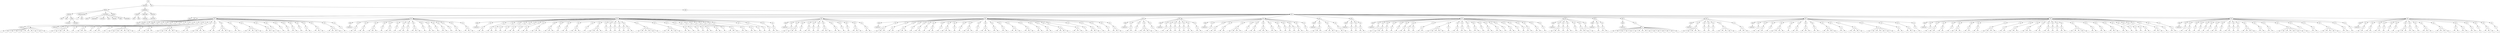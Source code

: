 digraph Tree {
	"t0" [label = "TEI"];
	"t1" [label = "teiHeader"];
	"t2" [label = "fileDesc"];
	"t3" [label = "titleStmt"];
	"t4" [label = "title"];
	"t5" [label = "title"];
	"t6" [label = "author"];
	"t7" [label = "surname"];
	"t8" [label = "forename"];
	"t9" [label = "publicationStmt"];
	"t10" [label = "p"];
	"t11" [label = "idno"];
	"t12" [label = "sourceDesc"];
	"t13" [label = "genre"];
	"t14" [label = "inspiration"];
	"t15" [label = "structure"];
	"t16" [label = "type"];
	"t17" [label = "periode"];
	"t18" [label = "taille"];
	"t19" [label = "permalien"];
	"t20" [label = "edStmt"];
	"t21" [label = "profileDesc"];
	"t22" [label = "creation"];
	"t23" [label = "date"];
	"t24" [label = "date"];
	"t25" [label = "langUsage"];
	"t26" [label = "language"];
	"t27" [label = "textClass"];
	"t28" [label = "keywords"];
	"t29" [label = "term"];
	"t30" [label = "text"];
	"t31" [label = "body"];
	"t32" [label = "div1"];
	"t33" [label = "head"];
	"t34" [label = "div2"];
	"t35" [label = "head"];
	"t36" [label = "listPerson"];
	"t37" [label = "sp"];
	"t38" [label = "p"];
	"t39" [label = "s"];
	"t40" [label = "s"];
	"t41" [label = "s"];
	"t42" [label = "s"];
	"t43" [label = "s"];
	"t44" [label = "s"];
	"t45" [label = "s"];
	"t46" [label = "s"];
	"t47" [label = "s"];
	"t48" [label = "s"];
	"t49" [label = "s"];
	"t50" [label = "div2"];
	"t51" [label = "head"];
	"t52" [label = "listPerson"];
	"t53" [label = "sp"];
	"t54" [label = "p"];
	"t55" [label = "s"];
	"t56" [label = "sp"];
	"t57" [label = "p"];
	"t58" [label = "s"];
	"t59" [label = "s"];
	"t60" [label = "s"];
	"t61" [label = "s"];
	"t62" [label = "sp"];
	"t63" [label = "p"];
	"t64" [label = "s"];
	"t65" [label = "sp"];
	"t66" [label = "p"];
	"t67" [label = "s"];
	"t68" [label = "s"];
	"t69" [label = "s"];
	"t70" [label = "sp"];
	"t71" [label = "p"];
	"t72" [label = "s"];
	"t73" [label = "sp"];
	"t74" [label = "p"];
	"t75" [label = "s"];
	"t76" [label = "s"];
	"t77" [label = "sp"];
	"t78" [label = "p"];
	"t79" [label = "s"];
	"t80" [label = "sp"];
	"t81" [label = "p"];
	"t82" [label = "s"];
	"t83" [label = "s"];
	"t84" [label = "s"];
	"t85" [label = "s"];
	"t86" [label = "s"];
	"t87" [label = "s"];
	"t88" [label = "s"];
	"t89" [label = "sp"];
	"t90" [label = "p"];
	"t91" [label = "s"];
	"t92" [label = "sp"];
	"t93" [label = "p"];
	"t94" [label = "s"];
	"t95" [label = "s"];
	"t96" [label = "s"];
	"t97" [label = "sp"];
	"t98" [label = "p"];
	"t99" [label = "s"];
	"t100" [label = "s"];
	"t101" [label = "s"];
	"t102" [label = "s"];
	"t103" [label = "s"];
	"t104" [label = "s"];
	"t105" [label = "sp"];
	"t106" [label = "p"];
	"t107" [label = "s"];
	"t108" [label = "s"];
	"t109" [label = "sp"];
	"t110" [label = "p"];
	"t111" [label = "s"];
	"t112" [label = "s"];
	"t113" [label = "s"];
	"t114" [label = "s"];
	"t115" [label = "sp"];
	"t116" [label = "p"];
	"t117" [label = "s"];
	"t118" [label = "s"];
	"t119" [label = "sp"];
	"t120" [label = "p"];
	"t121" [label = "s"];
	"t122" [label = "s"];
	"t123" [label = "s"];
	"t124" [label = "s"];
	"t125" [label = "sp"];
	"t126" [label = "p"];
	"t127" [label = "s"];
	"t128" [label = "s"];
	"t129" [label = "sp"];
	"t130" [label = "p"];
	"t131" [label = "s"];
	"t132" [label = "s"];
	"t133" [label = "s"];
	"t134" [label = "s"];
	"t135" [label = "s"];
	"t136" [label = "sp"];
	"t137" [label = "p"];
	"t138" [label = "s"];
	"t139" [label = "s"];
	"t140" [label = "s"];
	"t141" [label = "sp"];
	"t142" [label = "p"];
	"t143" [label = "s"];
	"t144" [label = "sp"];
	"t145" [label = "p"];
	"t146" [label = "s"];
	"t147" [label = "sp"];
	"t148" [label = "p"];
	"t149" [label = "s"];
	"t150" [label = "sp"];
	"t151" [label = "p"];
	"t152" [label = "s"];
	"t153" [label = "s"];
	"t154" [label = "sp"];
	"t155" [label = "p"];
	"t156" [label = "s"];
	"t157" [label = "sp"];
	"t158" [label = "p"];
	"t159" [label = "s"];
	"t160" [label = "s"];
	"t161" [label = "sp"];
	"t162" [label = "p"];
	"t163" [label = "s"];
	"t164" [label = "s"];
	"t165" [label = "s"];
	"t166" [label = "sp"];
	"t167" [label = "p"];
	"t168" [label = "s"];
	"t169" [label = "s"];
	"t170" [label = "s"];
	"t171" [label = "s"];
	"t172" [label = "sp"];
	"t173" [label = "p"];
	"t174" [label = "s"];
	"t175" [label = "div2"];
	"t176" [label = "head"];
	"t177" [label = "listPerson"];
	"t178" [label = "sp"];
	"t179" [label = "p"];
	"t180" [label = "s"];
	"t181" [label = "s"];
	"t182" [label = "sp"];
	"t183" [label = "p"];
	"t184" [label = "s"];
	"t185" [label = "s"];
	"t186" [label = "sp"];
	"t187" [label = "p"];
	"t188" [label = "s"];
	"t189" [label = "s"];
	"t190" [label = "s"];
	"t191" [label = "sp"];
	"t192" [label = "p"];
	"t193" [label = "s"];
	"t194" [label = "sp"];
	"t195" [label = "p"];
	"t196" [label = "s"];
	"t197" [label = "s"];
	"t198" [label = "sp"];
	"t199" [label = "p"];
	"t200" [label = "s"];
	"t201" [label = "sp"];
	"t202" [label = "p"];
	"t203" [label = "s"];
	"t204" [label = "s"];
	"t205" [label = "sp"];
	"t206" [label = "p"];
	"t207" [label = "s"];
	"t208" [label = "sp"];
	"t209" [label = "p"];
	"t210" [label = "s"];
	"t211" [label = "s"];
	"t212" [label = "s"];
	"t213" [label = "sp"];
	"t214" [label = "p"];
	"t215" [label = "s"];
	"t216" [label = "sp"];
	"t217" [label = "p"];
	"t218" [label = "s"];
	"t219" [label = "s"];
	"t220" [label = "sp"];
	"t221" [label = "p"];
	"t222" [label = "s"];
	"t223" [label = "sp"];
	"t224" [label = "p"];
	"t225" [label = "s"];
	"t226" [label = "s"];
	"t227" [label = "sp"];
	"t228" [label = "p"];
	"t229" [label = "s"];
	"t230" [label = "sp"];
	"t231" [label = "p"];
	"t232" [label = "s"];
	"t233" [label = "s"];
	"t234" [label = "sp"];
	"t235" [label = "p"];
	"t236" [label = "s"];
	"t237" [label = "s"];
	"t238" [label = "s"];
	"t239" [label = "div2"];
	"t240" [label = "head"];
	"t241" [label = "listPerson"];
	"t242" [label = "sp"];
	"t243" [label = "p"];
	"t244" [label = "s"];
	"t245" [label = "s"];
	"t246" [label = "sp"];
	"t247" [label = "p"];
	"t248" [label = "s"];
	"t249" [label = "s"];
	"t250" [label = "sp"];
	"t251" [label = "p"];
	"t252" [label = "s"];
	"t253" [label = "sp"];
	"t254" [label = "p"];
	"t255" [label = "s"];
	"t256" [label = "sp"];
	"t257" [label = "p"];
	"t258" [label = "s"];
	"t259" [label = "sp"];
	"t260" [label = "p"];
	"t261" [label = "s"];
	"t262" [label = "s"];
	"t263" [label = "sp"];
	"t264" [label = "p"];
	"t265" [label = "s"];
	"t266" [label = "sp"];
	"t267" [label = "p"];
	"t268" [label = "s"];
	"t269" [label = "s"];
	"t270" [label = "sp"];
	"t271" [label = "p"];
	"t272" [label = "s"];
	"t273" [label = "s"];
	"t274" [label = "s"];
	"t275" [label = "sp"];
	"t276" [label = "p"];
	"t277" [label = "s"];
	"t278" [label = "s"];
	"t279" [label = "s"];
	"t280" [label = "sp"];
	"t281" [label = "p"];
	"t282" [label = "s"];
	"t283" [label = "sp"];
	"t284" [label = "p"];
	"t285" [label = "s"];
	"t286" [label = "s"];
	"t287" [label = "sp"];
	"t288" [label = "p"];
	"t289" [label = "s"];
	"t290" [label = "s"];
	"t291" [label = "s"];
	"t292" [label = "sp"];
	"t293" [label = "p"];
	"t294" [label = "s"];
	"t295" [label = "sp"];
	"t296" [label = "p"];
	"t297" [label = "s"];
	"t298" [label = "s"];
	"t299" [label = "s"];
	"t300" [label = "s"];
	"t301" [label = "sp"];
	"t302" [label = "p"];
	"t303" [label = "s"];
	"t304" [label = "sp"];
	"t305" [label = "p"];
	"t306" [label = "s"];
	"t307" [label = "sp"];
	"t308" [label = "p"];
	"t309" [label = "s"];
	"t310" [label = "sp"];
	"t311" [label = "p"];
	"t312" [label = "s"];
	"t313" [label = "sp"];
	"t314" [label = "p"];
	"t315" [label = "s"];
	"t316" [label = "p"];
	"t317" [label = "s"];
	"t318" [label = "s"];
	"t319" [label = "sp"];
	"t320" [label = "p"];
	"t321" [label = "s"];
	"t322" [label = "s"];
	"t323" [label = "s"];
	"t324" [label = "s"];
	"t325" [label = "s"];
	"t326" [label = "s"];
	"t327" [label = "sp"];
	"t328" [label = "p"];
	"t329" [label = "s"];
	"t330" [label = "s"];
	"t331" [label = "s"];
	"t332" [label = "s"];
	"t333" [label = "s"];
	"t334" [label = "sp"];
	"t335" [label = "p"];
	"t336" [label = "s"];
	"t337" [label = "s"];
	"t338" [label = "sp"];
	"t339" [label = "p"];
	"t340" [label = "s"];
	"t341" [label = "sp"];
	"t342" [label = "p"];
	"t343" [label = "s"];
	"t344" [label = "sp"];
	"t345" [label = "p"];
	"t346" [label = "s"];
	"t347" [label = "sp"];
	"t348" [label = "p"];
	"t349" [label = "s"];
	"t350" [label = "s"];
	"t351" [label = "sp"];
	"t352" [label = "p"];
	"t353" [label = "s"];
	"t354" [label = "s"];
	"t355" [label = "sp"];
	"t356" [label = "p"];
	"t357" [label = "s"];
	"t358" [label = "sp"];
	"t359" [label = "p"];
	"t360" [label = "s"];
	"t361" [label = "s"];
	"t362" [label = "s"];
	"t363" [label = "sp"];
	"t364" [label = "p"];
	"t365" [label = "s"];
	"t366" [label = "s"];
	"t367" [label = "sp"];
	"t368" [label = "p"];
	"t369" [label = "s"];
	"t370" [label = "s"];
	"t371" [label = "sp"];
	"t372" [label = "p"];
	"t373" [label = "s"];
	"t374" [label = "sp"];
	"t375" [label = "p"];
	"t376" [label = "s"];
	"t377" [label = "sp"];
	"t378" [label = "p"];
	"t379" [label = "s"];
	"t380" [label = "sp"];
	"t381" [label = "p"];
	"t382" [label = "s"];
	"t383" [label = "s"];
	"t384" [label = "div2"];
	"t385" [label = "head"];
	"t386" [label = "listPerson"];
	"t387" [label = "sp"];
	"t388" [label = "p"];
	"t389" [label = "s"];
	"t390" [label = "sp"];
	"t391" [label = "p"];
	"t392" [label = "s"];
	"t393" [label = "s"];
	"t394" [label = "s"];
	"t395" [label = "sp"];
	"t396" [label = "p"];
	"t397" [label = "s"];
	"t398" [label = "sp"];
	"t399" [label = "p"];
	"t400" [label = "s"];
	"t401" [label = "s"];
	"t402" [label = "sp"];
	"t403" [label = "p"];
	"t404" [label = "s"];
	"t405" [label = "sp"];
	"t406" [label = "p"];
	"t407" [label = "s"];
	"t408" [label = "sp"];
	"t409" [label = "p"];
	"t410" [label = "s"];
	"t411" [label = "s"];
	"t412" [label = "s"];
	"t413" [label = "sp"];
	"t414" [label = "p"];
	"t415" [label = "s"];
	"t416" [label = "s"];
	"t417" [label = "sp"];
	"t418" [label = "p"];
	"t419" [label = "s"];
	"t420" [label = "sp"];
	"t421" [label = "p"];
	"t422" [label = "s"];
	"t423" [label = "sp"];
	"t424" [label = "p"];
	"t425" [label = "s"];
	"t426" [label = "s"];
	"t427" [label = "s"];
	"t428" [label = "sp"];
	"t429" [label = "p"];
	"t430" [label = "s"];
	"t431" [label = "s"];
	"t432" [label = "div2"];
	"t433" [label = "head"];
	"t434" [label = "listPerson"];
	"t435" [label = "sp"];
	"t436" [label = "p"];
	"t437" [label = "s"];
	"t438" [label = "s"];
	"t439" [label = "s"];
	"t440" [label = "sp"];
	"t441" [label = "p"];
	"t442" [label = "s"];
	"t443" [label = "s"];
	"t444" [label = "sp"];
	"t445" [label = "p"];
	"t446" [label = "s"];
	"t447" [label = "s"];
	"t448" [label = "s"];
	"t449" [label = "sp"];
	"t450" [label = "p"];
	"t451" [label = "s"];
	"t452" [label = "sp"];
	"t453" [label = "p"];
	"t454" [label = "s"];
	"t455" [label = "s"];
	"t456" [label = "sp"];
	"t457" [label = "p"];
	"t458" [label = "s"];
	"t459" [label = "sp"];
	"t460" [label = "p"];
	"t461" [label = "s"];
	"t462" [label = "s"];
	"t463" [label = "sp"];
	"t464" [label = "p"];
	"t465" [label = "s"];
	"t466" [label = "sp"];
	"t467" [label = "p"];
	"t468" [label = "s"];
	"t469" [label = "s"];
	"t470" [label = "s"];
	"t471" [label = "sp"];
	"t472" [label = "p"];
	"t473" [label = "s"];
	"t474" [label = "sp"];
	"t475" [label = "p"];
	"t476" [label = "s"];
	"t477" [label = "sp"];
	"t478" [label = "p"];
	"t479" [label = "s"];
	"t480" [label = "s"];
	"t481" [label = "s"];
	"t482" [label = "sp"];
	"t483" [label = "p"];
	"t484" [label = "s"];
	"t485" [label = "sp"];
	"t486" [label = "p"];
	"t487" [label = "s"];
	"t488" [label = "s"];
	"t489" [label = "s"];
	"t490" [label = "sp"];
	"t491" [label = "p"];
	"t492" [label = "s"];
	"t493" [label = "s"];
	"t494" [label = "sp"];
	"t495" [label = "p"];
	"t496" [label = "s"];
	"t497" [label = "s"];
	"t498" [label = "sp"];
	"t499" [label = "p"];
	"t500" [label = "s"];
	"t501" [label = "s"];
	"t502" [label = "s"];
	"t503" [label = "sp"];
	"t504" [label = "p"];
	"t505" [label = "s"];
	"t506" [label = "s"];
	"t507" [label = "s"];
	"t508" [label = "sp"];
	"t509" [label = "p"];
	"t510" [label = "s"];
	"t511" [label = "s"];
	"t512" [label = "sp"];
	"t513" [label = "p"];
	"t514" [label = "s"];
	"t515" [label = "s"];
	"t516" [label = "sp"];
	"t517" [label = "p"];
	"t518" [label = "s"];
	"t519" [label = "s"];
	"t520" [label = "s"];
	"t521" [label = "s"];
	"t522" [label = "sp"];
	"t523" [label = "p"];
	"t524" [label = "s"];
	"t525" [label = "s"];
	"t526" [label = "s"];
	"t527" [label = "sp"];
	"t528" [label = "p"];
	"t529" [label = "s"];
	"t530" [label = "sp"];
	"t531" [label = "p"];
	"t532" [label = "s"];
	"t533" [label = "s"];
	"t534" [label = "s"];
	"t535" [label = "sp"];
	"t536" [label = "p"];
	"t537" [label = "s"];
	"t538" [label = "sp"];
	"t539" [label = "p"];
	"t540" [label = "s"];
	"t541" [label = "sp"];
	"t542" [label = "p"];
	"t543" [label = "s"];
	"t544" [label = "s"];
	"t545" [label = "s"];
	"t546" [label = "div2"];
	"t547" [label = "head"];
	"t548" [label = "listPerson"];
	"t549" [label = "sp"];
	"t550" [label = "p"];
	"t551" [label = "s"];
	"t552" [label = "s"];
	"t553" [label = "sp"];
	"t554" [label = "p"];
	"t555" [label = "s"];
	"t556" [label = "sp"];
	"t557" [label = "p"];
	"t558" [label = "s"];
	"t559" [label = "s"];
	"t560" [label = "s"];
	"t561" [label = "s"];
	"t562" [label = "sp"];
	"t563" [label = "p"];
	"t564" [label = "s"];
	"t565" [label = "div2"];
	"t566" [label = "head"];
	"t567" [label = "listPerson"];
	"t568" [label = "sp"];
	"t569" [label = "p"];
	"t570" [label = "s"];
	"t571" [label = "sp"];
	"t572" [label = "p"];
	"t573" [label = "s"];
	"t574" [label = "s"];
	"t575" [label = "sp"];
	"t576" [label = "p"];
	"t577" [label = "s"];
	"t578" [label = "sp"];
	"t579" [label = "p"];
	"t580" [label = "s"];
	"t581" [label = "sp"];
	"t582" [label = "p"];
	"t583" [label = "s"];
	"t584" [label = "sp"];
	"t585" [label = "p"];
	"t586" [label = "s"];
	"t587" [label = "s"];
	"t588" [label = "sp"];
	"t589" [label = "p"];
	"t590" [label = "s"];
	"t591" [label = "s"];
	"t592" [label = "div2"];
	"t593" [label = "head"];
	"t594" [label = "listPerson"];
	"t595" [label = "sp"];
	"t596" [label = "p"];
	"t597" [label = "s"];
	"t598" [label = "sp"];
	"t599" [label = "p"];
	"t600" [label = "s"];
	"t601" [label = "s"];
	"t602" [label = "sp"];
	"t603" [label = "p"];
	"t604" [label = "s"];
	"t605" [label = "s"];
	"t606" [label = "sp"];
	"t607" [label = "p"];
	"t608" [label = "s"];
	"t609" [label = "s"];
	"t610" [label = "s"];
	"t611" [label = "s"];
	"t612" [label = "sp"];
	"t613" [label = "p"];
	"t614" [label = "s"];
	"t615" [label = "sp"];
	"t616" [label = "p"];
	"t617" [label = "s"];
	"t618" [label = "s"];
	"t619" [label = "sp"];
	"t620" [label = "p"];
	"t621" [label = "s"];
	"t622" [label = "s"];
	"t623" [label = "s"];
	"t624" [label = "sp"];
	"t625" [label = "p"];
	"t626" [label = "s"];
	"t627" [label = "s"];
	"t628" [label = "sp"];
	"t629" [label = "p"];
	"t630" [label = "s"];
	"t631" [label = "sp"];
	"t632" [label = "p"];
	"t633" [label = "s"];
	"t634" [label = "sp"];
	"t635" [label = "p"];
	"t636" [label = "s"];
	"t637" [label = "p"];
	"t638" [label = "s"];
	"t639" [label = "sp"];
	"t640" [label = "p"];
	"t641" [label = "s"];
	"t642" [label = "s"];
	"t643" [label = "sp"];
	"t644" [label = "p"];
	"t645" [label = "s"];
	"t646" [label = "div2"];
	"t647" [label = "head"];
	"t648" [label = "listPerson"];
	"t649" [label = "sp"];
	"t650" [label = "p"];
	"t651" [label = "s"];
	"t652" [label = "s"];
	"t653" [label = "s"];
	"t654" [label = "sp"];
	"t655" [label = "p"];
	"t656" [label = "s"];
	"t657" [label = "s"];
	"t658" [label = "s"];
	"t659" [label = "s"];
	"t660" [label = "sp"];
	"t661" [label = "p"];
	"t662" [label = "s"];
	"t663" [label = "s"];
	"t664" [label = "div2"];
	"t665" [label = "head"];
	"t666" [label = "listPerson"];
	"t667" [label = "sp"];
	"t668" [label = "p"];
	"t669" [label = "s"];
	"t670" [label = "sp"];
	"t671" [label = "p"];
	"t672" [label = "s"];
	"t673" [label = "sp"];
	"t674" [label = "p"];
	"t675" [label = "s"];
	"t676" [label = "s"];
	"t677" [label = "div2"];
	"t678" [label = "head"];
	"t679" [label = "listPerson"];
	"t680" [label = "sp"];
	"t681" [label = "p"];
	"t682" [label = "s"];
	"t683" [label = "sp"];
	"t684" [label = "p"];
	"t685" [label = "s"];
	"t686" [label = "s"];
	"t687" [label = "s"];
	"t688" [label = "sp"];
	"t689" [label = "p"];
	"t690" [label = "s"];
	"t691" [label = "sp"];
	"t692" [label = "p"];
	"t693" [label = "s"];
	"t694" [label = "sp"];
	"t695" [label = "p"];
	"t696" [label = "s"];
	"t697" [label = "sp"];
	"t698" [label = "p"];
	"t699" [label = "s"];
	"t700" [label = "s"];
	"t701" [label = "sp"];
	"t702" [label = "p"];
	"t703" [label = "s"];
	"t704" [label = "p"];
	"t705" [label = "s"];
	"t706" [label = "sp"];
	"t707" [label = "p"];
	"t708" [label = "s"];
	"t709" [label = "s"];
	"t710" [label = "sp"];
	"t711" [label = "p"];
	"t712" [label = "s"];
	"t713" [label = "s"];
	"t714" [label = "s"];
	"t715" [label = "s"];
	"t716" [label = "s"];
	"t717" [label = "p"];
	"t718" [label = "s"];
	"t719" [label = "sp"];
	"t720" [label = "p"];
	"t721" [label = "s"];
	"t722" [label = "s"];
	"t723" [label = "sp"];
	"t724" [label = "p"];
	"t725" [label = "s"];
	"t726" [label = "s"];
	"t727" [label = "sp"];
	"t728" [label = "p"];
	"t729" [label = "s"];
	"t730" [label = "sp"];
	"t731" [label = "p"];
	"t732" [label = "s"];
	"t733" [label = "s"];
	"t734" [label = "sp"];
	"t735" [label = "p"];
	"t736" [label = "s"];
	"t737" [label = "sp"];
	"t738" [label = "p"];
	"t739" [label = "s"];
	"t740" [label = "s"];
	"t741" [label = "sp"];
	"t742" [label = "p"];
	"t743" [label = "s"];
	"t744" [label = "s"];
	"t745" [label = "sp"];
	"t746" [label = "p"];
	"t747" [label = "s"];
	"t748" [label = "sp"];
	"t749" [label = "p"];
	"t750" [label = "s"];
	"t751" [label = "s"];
	"t752" [label = "sp"];
	"t753" [label = "p"];
	"t754" [label = "s"];
	"t755" [label = "sp"];
	"t756" [label = "p"];
	"t757" [label = "s"];
	"t758" [label = "sp"];
	"t759" [label = "p"];
	"t760" [label = "s"];
	"t761" [label = "s"];
	"t762" [label = "sp"];
	"t763" [label = "p"];
	"t764" [label = "s"];
	"t765" [label = "s"];
	"t766" [label = "sp"];
	"t767" [label = "p"];
	"t768" [label = "s"];
	"t769" [label = "div2"];
	"t770" [label = "head"];
	"t771" [label = "listPerson"];
	"t772" [label = "sp"];
	"t773" [label = "p"];
	"t774" [label = "s"];
	"t775" [label = "s"];
	"t776" [label = "s"];
	"t777" [label = "sp"];
	"t778" [label = "p"];
	"t779" [label = "s"];
	"t780" [label = "sp"];
	"t781" [label = "p"];
	"t782" [label = "s"];
	"t783" [label = "s"];
	"t784" [label = "sp"];
	"t785" [label = "p"];
	"t786" [label = "s"];
	"t787" [label = "sp"];
	"t788" [label = "p"];
	"t789" [label = "s"];
	"t790" [label = "s"];
	"t791" [label = "s"];
	"t792" [label = "sp"];
	"t793" [label = "p"];
	"t794" [label = "s"];
	"t795" [label = "div2"];
	"t796" [label = "head"];
	"t797" [label = "listPerson"];
	"t798" [label = "sp"];
	"t799" [label = "p"];
	"t800" [label = "s"];
	"t801" [label = "sp"];
	"t802" [label = "p"];
	"t803" [label = "s"];
	"t804" [label = "s"];
	"t805" [label = "div2"];
	"t806" [label = "head"];
	"t807" [label = "listPerson"];
	"t808" [label = "sp"];
	"t809" [label = "p"];
	"t810" [label = "s"];
	"t811" [label = "s"];
	"t812" [label = "s"];
	"t813" [label = "s"];
	"t814" [label = "s"];
	"t815" [label = "s"];
	"t816" [label = "s"];
	"t817" [label = "s"];
	"t818" [label = "s"];
	"t819" [label = "s"];
	"t820" [label = "s"];
	"t821" [label = "s"];
	"t822" [label = "s"];
	"t823" [label = "s"];
	"t824" [label = "s"];
	"t825" [label = "s"];
	"t826" [label = "div2"];
	"t827" [label = "head"];
	"t828" [label = "listPerson"];
	"t829" [label = "sp"];
	"t830" [label = "p"];
	"t831" [label = "s"];
	"t832" [label = "s"];
	"t833" [label = "s"];
	"t834" [label = "s"];
	"t835" [label = "s"];
	"t836" [label = "sp"];
	"t837" [label = "p"];
	"t838" [label = "s"];
	"t839" [label = "sp"];
	"t840" [label = "p"];
	"t841" [label = "s"];
	"t842" [label = "sp"];
	"t843" [label = "p"];
	"t844" [label = "s"];
	"t845" [label = "sp"];
	"t846" [label = "p"];
	"t847" [label = "s"];
	"t848" [label = "s"];
	"t849" [label = "s"];
	"t850" [label = "s"];
	"t851" [label = "s"];
	"t852" [label = "sp"];
	"t853" [label = "p"];
	"t854" [label = "s"];
	"t855" [label = "s"];
	"t856" [label = "s"];
	"t857" [label = "div2"];
	"t858" [label = "head"];
	"t859" [label = "listPerson"];
	"t860" [label = "sp"];
	"t861" [label = "p"];
	"t862" [label = "s"];
	"t863" [label = "sp"];
	"t864" [label = "p"];
	"t865" [label = "s"];
	"t866" [label = "s"];
	"t867" [label = "sp"];
	"t868" [label = "p"];
	"t869" [label = "s"];
	"t870" [label = "sp"];
	"t871" [label = "p"];
	"t872" [label = "s"];
	"t873" [label = "s"];
	"t874" [label = "s"];
	"t875" [label = "s"];
	"t876" [label = "sp"];
	"t877" [label = "p"];
	"t878" [label = "s"];
	"t879" [label = "sp"];
	"t880" [label = "p"];
	"t881" [label = "s"];
	"t882" [label = "s"];
	"t883" [label = "sp"];
	"t884" [label = "p"];
	"t885" [label = "s"];
	"t886" [label = "s"];
	"t887" [label = "s"];
	"t888" [label = "sp"];
	"t889" [label = "p"];
	"t890" [label = "s"];
	"t891" [label = "s"];
	"t892" [label = "sp"];
	"t893" [label = "p"];
	"t894" [label = "s"];
	"t895" [label = "s"];
	"t896" [label = "s"];
	"t897" [label = "s"];
	"t898" [label = "sp"];
	"t899" [label = "p"];
	"t900" [label = "s"];
	"t901" [label = "s"];
	"t902" [label = "sp"];
	"t903" [label = "p"];
	"t904" [label = "s"];
	"t905" [label = "s"];
	"t906" [label = "s"];
	"t907" [label = "s"];
	"t908" [label = "sp"];
	"t909" [label = "p"];
	"t910" [label = "s"];
	"t911" [label = "s"];
	"t912" [label = "s"];
	"t913" [label = "s"];
	"t914" [label = "s"];
	"t915" [label = "s"];
	"t916" [label = "s"];
	"t917" [label = "sp"];
	"t918" [label = "p"];
	"t919" [label = "s"];
	"t920" [label = "s"];
	"t921" [label = "sp"];
	"t922" [label = "p"];
	"t923" [label = "s"];
	"t924" [label = "s"];
	"t925" [label = "s"];
	"t926" [label = "sp"];
	"t927" [label = "p"];
	"t928" [label = "s"];
	"t929" [label = "div2"];
	"t930" [label = "head"];
	"t931" [label = "listPerson"];
	"t932" [label = "sp"];
	"t933" [label = "p"];
	"t934" [label = "s"];
	"t935" [label = "sp"];
	"t936" [label = "p"];
	"t937" [label = "s"];
	"t938" [label = "s"];
	"t939" [label = "sp"];
	"t940" [label = "p"];
	"t941" [label = "s"];
	"t942" [label = "s"];
	"t943" [label = "sp"];
	"t944" [label = "p"];
	"t945" [label = "s"];
	"t946" [label = "sp"];
	"t947" [label = "p"];
	"t948" [label = "s"];
	"t949" [label = "s"];
	"t950" [label = "s"];
	"t951" [label = "sp"];
	"t952" [label = "p"];
	"t953" [label = "s"];
	"t954" [label = "s"];
	"t955" [label = "sp"];
	"t956" [label = "p"];
	"t957" [label = "s"];
	"t958" [label = "s"];
	"t959" [label = "sp"];
	"t960" [label = "p"];
	"t961" [label = "s"];
	"t962" [label = "s"];
	"t963" [label = "s"];
	"t964" [label = "s"];
	"t965" [label = "sp"];
	"t966" [label = "p"];
	"t967" [label = "s"];
	"t968" [label = "s"];
	"t969" [label = "sp"];
	"t970" [label = "p"];
	"t971" [label = "s"];
	"t972" [label = "s"];
	"t973" [label = "s"];
	"t974" [label = "sp"];
	"t975" [label = "p"];
	"t976" [label = "s"];
	"t977" [label = "s"];
	"t978" [label = "s"];
	"t979" [label = "sp"];
	"t980" [label = "p"];
	"t981" [label = "s"];
	"t982" [label = "s"];
	"t983" [label = "sp"];
	"t984" [label = "p"];
	"t985" [label = "s"];
	"t986" [label = "s"];
	"t987" [label = "sp"];
	"t988" [label = "p"];
	"t989" [label = "s"];
	"t990" [label = "sp"];
	"t991" [label = "p"];
	"t992" [label = "s"];
	"t993" [label = "sp"];
	"t994" [label = "p"];
	"t995" [label = "s"];
	"t996" [label = "s"];
	"t997" [label = "sp"];
	"t998" [label = "p"];
	"t999" [label = "s"];
	"t1000" [label = "s"];
	"t1001" [label = "s"];
	"t1002" [label = "s"];
	"t1003" [label = "s"];
	"t1004" [label = "sp"];
	"t1005" [label = "p"];
	"t1006" [label = "s"];
	"t1007" [label = "s"];
	"t1008" [label = "sp"];
	"t1009" [label = "p"];
	"t1010" [label = "s"];
	"t1011" [label = "s"];
	"t1012" [label = "sp"];
	"t1013" [label = "p"];
	"t1014" [label = "s"];
	"t1015" [label = "s"];
	"t1016" [label = "s"];
	"t1017" [label = "sp"];
	"t1018" [label = "p"];
	"t1019" [label = "s"];
	"t1020" [label = "s"];
	"t1021" [label = "sp"];
	"t1022" [label = "p"];
	"t1023" [label = "s"];
	"t1024" [label = "sp"];
	"t1025" [label = "p"];
	"t1026" [label = "s"];
	"t1027" [label = "sp"];
	"t1028" [label = "p"];
	"t1029" [label = "s"];
	"t1030" [label = "sp"];
	"t1031" [label = "p"];
	"t1032" [label = "s"];
	"t1033" [label = "s"];
	"t1034" [label = "sp"];
	"t1035" [label = "p"];
	"t1036" [label = "s"];
	"t1037" [label = "s"];
	"t1038" [label = "s"];
	"t1039" [label = "sp"];
	"t1040" [label = "p"];
	"t1041" [label = "s"];
	"t1042" [label = "sp"];
	"t1043" [label = "p"];
	"t1044" [label = "s"];
	"t1045" [label = "s"];
	"t1046" [label = "div2"];
	"t1047" [label = "head"];
	"t1048" [label = "listPerson"];
	"t1049" [label = "sp"];
	"t1050" [label = "p"];
	"t1051" [label = "s"];
	"t1052" [label = "sp"];
	"t1053" [label = "p"];
	"t1054" [label = "s"];
	"t1055" [label = "s"];
	"t1056" [label = "sp"];
	"t1057" [label = "p"];
	"t1058" [label = "s"];
	"t1059" [label = "sp"];
	"t1060" [label = "p"];
	"t1061" [label = "s"];
	"t1062" [label = "sp"];
	"t1063" [label = "p"];
	"t1064" [label = "s"];
	"t1065" [label = "sp"];
	"t1066" [label = "p"];
	"t1067" [label = "s"];
	"t1068" [label = "sp"];
	"t1069" [label = "p"];
	"t1070" [label = "s"];
	"t1071" [label = "s"];
	"t1072" [label = "sp"];
	"t1073" [label = "p"];
	"t1074" [label = "s"];
	"t1075" [label = "sp"];
	"t1076" [label = "p"];
	"t1077" [label = "s"];
	"t1078" [label = "s"];
	"t1079" [label = "sp"];
	"t1080" [label = "p"];
	"t1081" [label = "s"];
	"t1082" [label = "sp"];
	"t1083" [label = "p"];
	"t1084" [label = "s"];
	"t1085" [label = "sp"];
	"t1086" [label = "p"];
	"t1087" [label = "s"];
	"t1088" [label = "s"];
	"t1089" [label = "s"];
	"t1090" [label = "s"];
	"t1091" [label = "sp"];
	"t1092" [label = "p"];
	"t1093" [label = "s"];
	"t1094" [label = "s"];
	"t1095" [label = "sp"];
	"t1096" [label = "p"];
	"t1097" [label = "s"];
	"t1098" [label = "s"];
	"t1099" [label = "sp"];
	"t1100" [label = "p"];
	"t1101" [label = "s"];
	"t1102" [label = "s"];
	"t1103" [label = "s"];
	"t1104" [label = "s"];
	"t1105" [label = "s"];
	"t1106" [label = "s"];
	"t1107" [label = "s"];
	"t1108" [label = "sp"];
	"t1109" [label = "p"];
	"t1110" [label = "s"];
	"t1111" [label = "sp"];
	"t1112" [label = "p"];
	"t1113" [label = "s"];
	"t1114" [label = "s"];
	"t1115" [label = "sp"];
	"t1116" [label = "p"];
	"t1117" [label = "s"];
	"t1118" [label = "s"];
	"t1119" [label = "s"];
	"t1120" [label = "s"];
	"t1121" [label = "s"];
	"t1122" [label = "sp"];
	"t1123" [label = "p"];
	"t1124" [label = "s"];
	"t1125" [label = "s"];
	"t1126" [label = "sp"];
	"t1127" [label = "p"];
	"t1128" [label = "s"];
	"t1129" [label = "div2"];
	"t1130" [label = "head"];
	"t1131" [label = "listPerson"];
	"t1132" [label = "sp"];
	"t1133" [label = "p"];
	"t1134" [label = "s"];
	"t1135" [label = "s"];
	"t1136" [label = "sp"];
	"t1137" [label = "p"];
	"t1138" [label = "s"];
	"t1139" [label = "s"];
	"t1140" [label = "sp"];
	"t1141" [label = "p"];
	"t1142" [label = "s"];
	"t1143" [label = "s"];
	"t1144" [label = "sp"];
	"t1145" [label = "p"];
	"t1146" [label = "s"];
	"t1147" [label = "sp"];
	"t1148" [label = "p"];
	"t1149" [label = "s"];
	"t1150" [label = "sp"];
	"t1151" [label = "p"];
	"t1152" [label = "s"];
	"t1153" [label = "sp"];
	"t1154" [label = "p"];
	"t1155" [label = "s"];
	"t1156" [label = "s"];
	"t1157" [label = "s"];
	"t1158" [label = "sp"];
	"t1159" [label = "p"];
	"t1160" [label = "s"];
	"t1161" [label = "s"];
	"t1162" [label = "sp"];
	"t1163" [label = "p"];
	"t1164" [label = "s"];
	"t1165" [label = "sp"];
	"t1166" [label = "p"];
	"t1167" [label = "s"];
	"t1168" [label = "s"];
	"t1169" [label = "s"];
	"t1170" [label = "sp"];
	"t1171" [label = "p"];
	"t1172" [label = "s"];
	"t1173" [label = "s"];
	"t1174" [label = "s"];
	"t1175" [label = "s"];
	"t1176" [label = "sp"];
	"t1177" [label = "p"];
	"t1178" [label = "s"];
	"t1179" [label = "s"];
	"t1180" [label = "p"];
	"t1181" [label = "s"];
	"t1182" [label = "s"];
	"t1183" [label = "sp"];
	"t1184" [label = "p"];
	"t1185" [label = "s"];
	"t1186" [label = "s"];
	"t1187" [label = "sp"];
	"t1188" [label = "p"];
	"t1189" [label = "s"];
	"t1190" [label = "sp"];
	"t1191" [label = "p"];
	"t1192" [label = "s"];
	"t1193" [label = "s"];
	"t1194" [label = "s"];
	"t1195" [label = "sp"];
	"t1196" [label = "p"];
	"t1197" [label = "s"];
	"t0" -> "t1";
	"t1" -> "t2";
	"t2" -> "t3";
	"t3" -> "t4";
	"t3" -> "t5";
	"t3" -> "t6";
	"t6" -> "t7";
	"t6" -> "t8";
	"t2" -> "t9";
	"t9" -> "t10";
	"t9" -> "t11";
	"t2" -> "t12";
	"t12" -> "t13";
	"t12" -> "t14";
	"t12" -> "t15";
	"t12" -> "t16";
	"t12" -> "t17";
	"t12" -> "t18";
	"t12" -> "t19";
	"t2" -> "t20";
	"t1" -> "t21";
	"t21" -> "t22";
	"t22" -> "t23";
	"t22" -> "t24";
	"t21" -> "t25";
	"t25" -> "t26";
	"t21" -> "t27";
	"t27" -> "t28";
	"t28" -> "t29";
	"t0" -> "t30";
	"t30" -> "t31";
	"t31" -> "t32";
	"t32" -> "t33";
	"t32" -> "t34";
	"t34" -> "t35";
	"t35" -> "t36";
	"t34" -> "t37";
	"t37" -> "t38";
	"t38" -> "t39";
	"t38" -> "t40";
	"t38" -> "t41";
	"t38" -> "t42";
	"t38" -> "t43";
	"t38" -> "t44";
	"t38" -> "t45";
	"t38" -> "t46";
	"t38" -> "t47";
	"t38" -> "t48";
	"t38" -> "t49";
	"t32" -> "t50";
	"t50" -> "t51";
	"t51" -> "t52";
	"t50" -> "t53";
	"t53" -> "t54";
	"t54" -> "t55";
	"t50" -> "t56";
	"t56" -> "t57";
	"t57" -> "t58";
	"t57" -> "t59";
	"t57" -> "t60";
	"t57" -> "t61";
	"t50" -> "t62";
	"t62" -> "t63";
	"t63" -> "t64";
	"t50" -> "t65";
	"t65" -> "t66";
	"t66" -> "t67";
	"t66" -> "t68";
	"t66" -> "t69";
	"t50" -> "t70";
	"t70" -> "t71";
	"t71" -> "t72";
	"t50" -> "t73";
	"t73" -> "t74";
	"t74" -> "t75";
	"t74" -> "t76";
	"t50" -> "t77";
	"t77" -> "t78";
	"t78" -> "t79";
	"t50" -> "t80";
	"t80" -> "t81";
	"t81" -> "t82";
	"t81" -> "t83";
	"t81" -> "t84";
	"t81" -> "t85";
	"t81" -> "t86";
	"t81" -> "t87";
	"t81" -> "t88";
	"t50" -> "t89";
	"t89" -> "t90";
	"t90" -> "t91";
	"t50" -> "t92";
	"t92" -> "t93";
	"t93" -> "t94";
	"t93" -> "t95";
	"t93" -> "t96";
	"t50" -> "t97";
	"t97" -> "t98";
	"t98" -> "t99";
	"t98" -> "t100";
	"t98" -> "t101";
	"t98" -> "t102";
	"t98" -> "t103";
	"t98" -> "t104";
	"t50" -> "t105";
	"t105" -> "t106";
	"t106" -> "t107";
	"t106" -> "t108";
	"t50" -> "t109";
	"t109" -> "t110";
	"t110" -> "t111";
	"t110" -> "t112";
	"t110" -> "t113";
	"t110" -> "t114";
	"t50" -> "t115";
	"t115" -> "t116";
	"t116" -> "t117";
	"t116" -> "t118";
	"t50" -> "t119";
	"t119" -> "t120";
	"t120" -> "t121";
	"t120" -> "t122";
	"t120" -> "t123";
	"t120" -> "t124";
	"t50" -> "t125";
	"t125" -> "t126";
	"t126" -> "t127";
	"t126" -> "t128";
	"t50" -> "t129";
	"t129" -> "t130";
	"t130" -> "t131";
	"t130" -> "t132";
	"t130" -> "t133";
	"t130" -> "t134";
	"t130" -> "t135";
	"t50" -> "t136";
	"t136" -> "t137";
	"t137" -> "t138";
	"t137" -> "t139";
	"t137" -> "t140";
	"t50" -> "t141";
	"t141" -> "t142";
	"t142" -> "t143";
	"t50" -> "t144";
	"t144" -> "t145";
	"t145" -> "t146";
	"t50" -> "t147";
	"t147" -> "t148";
	"t148" -> "t149";
	"t50" -> "t150";
	"t150" -> "t151";
	"t151" -> "t152";
	"t151" -> "t153";
	"t50" -> "t154";
	"t154" -> "t155";
	"t155" -> "t156";
	"t50" -> "t157";
	"t157" -> "t158";
	"t158" -> "t159";
	"t158" -> "t160";
	"t50" -> "t161";
	"t161" -> "t162";
	"t162" -> "t163";
	"t162" -> "t164";
	"t162" -> "t165";
	"t50" -> "t166";
	"t166" -> "t167";
	"t167" -> "t168";
	"t167" -> "t169";
	"t167" -> "t170";
	"t167" -> "t171";
	"t50" -> "t172";
	"t172" -> "t173";
	"t173" -> "t174";
	"t32" -> "t175";
	"t175" -> "t176";
	"t176" -> "t177";
	"t175" -> "t178";
	"t178" -> "t179";
	"t179" -> "t180";
	"t179" -> "t181";
	"t175" -> "t182";
	"t182" -> "t183";
	"t183" -> "t184";
	"t183" -> "t185";
	"t175" -> "t186";
	"t186" -> "t187";
	"t187" -> "t188";
	"t187" -> "t189";
	"t187" -> "t190";
	"t175" -> "t191";
	"t191" -> "t192";
	"t192" -> "t193";
	"t175" -> "t194";
	"t194" -> "t195";
	"t195" -> "t196";
	"t195" -> "t197";
	"t175" -> "t198";
	"t198" -> "t199";
	"t199" -> "t200";
	"t175" -> "t201";
	"t201" -> "t202";
	"t202" -> "t203";
	"t202" -> "t204";
	"t175" -> "t205";
	"t205" -> "t206";
	"t206" -> "t207";
	"t175" -> "t208";
	"t208" -> "t209";
	"t209" -> "t210";
	"t209" -> "t211";
	"t209" -> "t212";
	"t175" -> "t213";
	"t213" -> "t214";
	"t214" -> "t215";
	"t175" -> "t216";
	"t216" -> "t217";
	"t217" -> "t218";
	"t217" -> "t219";
	"t175" -> "t220";
	"t220" -> "t221";
	"t221" -> "t222";
	"t175" -> "t223";
	"t223" -> "t224";
	"t224" -> "t225";
	"t224" -> "t226";
	"t175" -> "t227";
	"t227" -> "t228";
	"t228" -> "t229";
	"t175" -> "t230";
	"t230" -> "t231";
	"t231" -> "t232";
	"t231" -> "t233";
	"t175" -> "t234";
	"t234" -> "t235";
	"t235" -> "t236";
	"t235" -> "t237";
	"t235" -> "t238";
	"t32" -> "t239";
	"t239" -> "t240";
	"t240" -> "t241";
	"t239" -> "t242";
	"t242" -> "t243";
	"t243" -> "t244";
	"t243" -> "t245";
	"t239" -> "t246";
	"t246" -> "t247";
	"t247" -> "t248";
	"t247" -> "t249";
	"t239" -> "t250";
	"t250" -> "t251";
	"t251" -> "t252";
	"t239" -> "t253";
	"t253" -> "t254";
	"t254" -> "t255";
	"t239" -> "t256";
	"t256" -> "t257";
	"t257" -> "t258";
	"t239" -> "t259";
	"t259" -> "t260";
	"t260" -> "t261";
	"t260" -> "t262";
	"t239" -> "t263";
	"t263" -> "t264";
	"t264" -> "t265";
	"t239" -> "t266";
	"t266" -> "t267";
	"t267" -> "t268";
	"t267" -> "t269";
	"t239" -> "t270";
	"t270" -> "t271";
	"t271" -> "t272";
	"t271" -> "t273";
	"t271" -> "t274";
	"t239" -> "t275";
	"t275" -> "t276";
	"t276" -> "t277";
	"t276" -> "t278";
	"t276" -> "t279";
	"t239" -> "t280";
	"t280" -> "t281";
	"t281" -> "t282";
	"t239" -> "t283";
	"t283" -> "t284";
	"t284" -> "t285";
	"t284" -> "t286";
	"t239" -> "t287";
	"t287" -> "t288";
	"t288" -> "t289";
	"t288" -> "t290";
	"t288" -> "t291";
	"t239" -> "t292";
	"t292" -> "t293";
	"t293" -> "t294";
	"t239" -> "t295";
	"t295" -> "t296";
	"t296" -> "t297";
	"t296" -> "t298";
	"t296" -> "t299";
	"t296" -> "t300";
	"t239" -> "t301";
	"t301" -> "t302";
	"t302" -> "t303";
	"t239" -> "t304";
	"t304" -> "t305";
	"t305" -> "t306";
	"t239" -> "t307";
	"t307" -> "t308";
	"t308" -> "t309";
	"t239" -> "t310";
	"t310" -> "t311";
	"t311" -> "t312";
	"t239" -> "t313";
	"t313" -> "t314";
	"t314" -> "t315";
	"t313" -> "t316";
	"t316" -> "t317";
	"t316" -> "t318";
	"t239" -> "t319";
	"t319" -> "t320";
	"t320" -> "t321";
	"t320" -> "t322";
	"t320" -> "t323";
	"t320" -> "t324";
	"t320" -> "t325";
	"t320" -> "t326";
	"t239" -> "t327";
	"t327" -> "t328";
	"t328" -> "t329";
	"t328" -> "t330";
	"t328" -> "t331";
	"t328" -> "t332";
	"t328" -> "t333";
	"t239" -> "t334";
	"t334" -> "t335";
	"t335" -> "t336";
	"t335" -> "t337";
	"t239" -> "t338";
	"t338" -> "t339";
	"t339" -> "t340";
	"t239" -> "t341";
	"t341" -> "t342";
	"t342" -> "t343";
	"t239" -> "t344";
	"t344" -> "t345";
	"t345" -> "t346";
	"t239" -> "t347";
	"t347" -> "t348";
	"t348" -> "t349";
	"t348" -> "t350";
	"t239" -> "t351";
	"t351" -> "t352";
	"t352" -> "t353";
	"t352" -> "t354";
	"t239" -> "t355";
	"t355" -> "t356";
	"t356" -> "t357";
	"t239" -> "t358";
	"t358" -> "t359";
	"t359" -> "t360";
	"t359" -> "t361";
	"t359" -> "t362";
	"t239" -> "t363";
	"t363" -> "t364";
	"t364" -> "t365";
	"t364" -> "t366";
	"t239" -> "t367";
	"t367" -> "t368";
	"t368" -> "t369";
	"t368" -> "t370";
	"t239" -> "t371";
	"t371" -> "t372";
	"t372" -> "t373";
	"t239" -> "t374";
	"t374" -> "t375";
	"t375" -> "t376";
	"t239" -> "t377";
	"t377" -> "t378";
	"t378" -> "t379";
	"t239" -> "t380";
	"t380" -> "t381";
	"t381" -> "t382";
	"t381" -> "t383";
	"t32" -> "t384";
	"t384" -> "t385";
	"t385" -> "t386";
	"t384" -> "t387";
	"t387" -> "t388";
	"t388" -> "t389";
	"t384" -> "t390";
	"t390" -> "t391";
	"t391" -> "t392";
	"t391" -> "t393";
	"t391" -> "t394";
	"t384" -> "t395";
	"t395" -> "t396";
	"t396" -> "t397";
	"t384" -> "t398";
	"t398" -> "t399";
	"t399" -> "t400";
	"t399" -> "t401";
	"t384" -> "t402";
	"t402" -> "t403";
	"t403" -> "t404";
	"t384" -> "t405";
	"t405" -> "t406";
	"t406" -> "t407";
	"t384" -> "t408";
	"t408" -> "t409";
	"t409" -> "t410";
	"t409" -> "t411";
	"t409" -> "t412";
	"t384" -> "t413";
	"t413" -> "t414";
	"t414" -> "t415";
	"t414" -> "t416";
	"t384" -> "t417";
	"t417" -> "t418";
	"t418" -> "t419";
	"t384" -> "t420";
	"t420" -> "t421";
	"t421" -> "t422";
	"t384" -> "t423";
	"t423" -> "t424";
	"t424" -> "t425";
	"t424" -> "t426";
	"t424" -> "t427";
	"t384" -> "t428";
	"t428" -> "t429";
	"t429" -> "t430";
	"t429" -> "t431";
	"t32" -> "t432";
	"t432" -> "t433";
	"t433" -> "t434";
	"t432" -> "t435";
	"t435" -> "t436";
	"t436" -> "t437";
	"t436" -> "t438";
	"t436" -> "t439";
	"t432" -> "t440";
	"t440" -> "t441";
	"t441" -> "t442";
	"t441" -> "t443";
	"t432" -> "t444";
	"t444" -> "t445";
	"t445" -> "t446";
	"t445" -> "t447";
	"t445" -> "t448";
	"t432" -> "t449";
	"t449" -> "t450";
	"t450" -> "t451";
	"t432" -> "t452";
	"t452" -> "t453";
	"t453" -> "t454";
	"t453" -> "t455";
	"t432" -> "t456";
	"t456" -> "t457";
	"t457" -> "t458";
	"t432" -> "t459";
	"t459" -> "t460";
	"t460" -> "t461";
	"t460" -> "t462";
	"t432" -> "t463";
	"t463" -> "t464";
	"t464" -> "t465";
	"t432" -> "t466";
	"t466" -> "t467";
	"t467" -> "t468";
	"t467" -> "t469";
	"t467" -> "t470";
	"t432" -> "t471";
	"t471" -> "t472";
	"t472" -> "t473";
	"t432" -> "t474";
	"t474" -> "t475";
	"t475" -> "t476";
	"t432" -> "t477";
	"t477" -> "t478";
	"t478" -> "t479";
	"t478" -> "t480";
	"t478" -> "t481";
	"t432" -> "t482";
	"t482" -> "t483";
	"t483" -> "t484";
	"t432" -> "t485";
	"t485" -> "t486";
	"t486" -> "t487";
	"t486" -> "t488";
	"t486" -> "t489";
	"t432" -> "t490";
	"t490" -> "t491";
	"t491" -> "t492";
	"t491" -> "t493";
	"t432" -> "t494";
	"t494" -> "t495";
	"t495" -> "t496";
	"t495" -> "t497";
	"t432" -> "t498";
	"t498" -> "t499";
	"t499" -> "t500";
	"t499" -> "t501";
	"t499" -> "t502";
	"t432" -> "t503";
	"t503" -> "t504";
	"t504" -> "t505";
	"t504" -> "t506";
	"t504" -> "t507";
	"t432" -> "t508";
	"t508" -> "t509";
	"t509" -> "t510";
	"t509" -> "t511";
	"t432" -> "t512";
	"t512" -> "t513";
	"t513" -> "t514";
	"t513" -> "t515";
	"t432" -> "t516";
	"t516" -> "t517";
	"t517" -> "t518";
	"t517" -> "t519";
	"t517" -> "t520";
	"t517" -> "t521";
	"t432" -> "t522";
	"t522" -> "t523";
	"t523" -> "t524";
	"t523" -> "t525";
	"t523" -> "t526";
	"t432" -> "t527";
	"t527" -> "t528";
	"t528" -> "t529";
	"t432" -> "t530";
	"t530" -> "t531";
	"t531" -> "t532";
	"t531" -> "t533";
	"t531" -> "t534";
	"t432" -> "t535";
	"t535" -> "t536";
	"t536" -> "t537";
	"t432" -> "t538";
	"t538" -> "t539";
	"t539" -> "t540";
	"t432" -> "t541";
	"t541" -> "t542";
	"t542" -> "t543";
	"t542" -> "t544";
	"t542" -> "t545";
	"t32" -> "t546";
	"t546" -> "t547";
	"t547" -> "t548";
	"t546" -> "t549";
	"t549" -> "t550";
	"t550" -> "t551";
	"t550" -> "t552";
	"t546" -> "t553";
	"t553" -> "t554";
	"t554" -> "t555";
	"t546" -> "t556";
	"t556" -> "t557";
	"t557" -> "t558";
	"t557" -> "t559";
	"t557" -> "t560";
	"t557" -> "t561";
	"t546" -> "t562";
	"t562" -> "t563";
	"t563" -> "t564";
	"t32" -> "t565";
	"t565" -> "t566";
	"t566" -> "t567";
	"t565" -> "t568";
	"t568" -> "t569";
	"t569" -> "t570";
	"t565" -> "t571";
	"t571" -> "t572";
	"t572" -> "t573";
	"t572" -> "t574";
	"t565" -> "t575";
	"t575" -> "t576";
	"t576" -> "t577";
	"t565" -> "t578";
	"t578" -> "t579";
	"t579" -> "t580";
	"t565" -> "t581";
	"t581" -> "t582";
	"t582" -> "t583";
	"t565" -> "t584";
	"t584" -> "t585";
	"t585" -> "t586";
	"t585" -> "t587";
	"t565" -> "t588";
	"t588" -> "t589";
	"t589" -> "t590";
	"t589" -> "t591";
	"t32" -> "t592";
	"t592" -> "t593";
	"t593" -> "t594";
	"t592" -> "t595";
	"t595" -> "t596";
	"t596" -> "t597";
	"t592" -> "t598";
	"t598" -> "t599";
	"t599" -> "t600";
	"t599" -> "t601";
	"t592" -> "t602";
	"t602" -> "t603";
	"t603" -> "t604";
	"t603" -> "t605";
	"t592" -> "t606";
	"t606" -> "t607";
	"t607" -> "t608";
	"t607" -> "t609";
	"t607" -> "t610";
	"t607" -> "t611";
	"t592" -> "t612";
	"t612" -> "t613";
	"t613" -> "t614";
	"t592" -> "t615";
	"t615" -> "t616";
	"t616" -> "t617";
	"t616" -> "t618";
	"t592" -> "t619";
	"t619" -> "t620";
	"t620" -> "t621";
	"t620" -> "t622";
	"t620" -> "t623";
	"t592" -> "t624";
	"t624" -> "t625";
	"t625" -> "t626";
	"t625" -> "t627";
	"t592" -> "t628";
	"t628" -> "t629";
	"t629" -> "t630";
	"t592" -> "t631";
	"t631" -> "t632";
	"t632" -> "t633";
	"t592" -> "t634";
	"t634" -> "t635";
	"t635" -> "t636";
	"t634" -> "t637";
	"t637" -> "t638";
	"t592" -> "t639";
	"t639" -> "t640";
	"t640" -> "t641";
	"t640" -> "t642";
	"t592" -> "t643";
	"t643" -> "t644";
	"t644" -> "t645";
	"t32" -> "t646";
	"t646" -> "t647";
	"t647" -> "t648";
	"t646" -> "t649";
	"t649" -> "t650";
	"t650" -> "t651";
	"t650" -> "t652";
	"t650" -> "t653";
	"t646" -> "t654";
	"t654" -> "t655";
	"t655" -> "t656";
	"t655" -> "t657";
	"t655" -> "t658";
	"t655" -> "t659";
	"t646" -> "t660";
	"t660" -> "t661";
	"t661" -> "t662";
	"t661" -> "t663";
	"t32" -> "t664";
	"t664" -> "t665";
	"t665" -> "t666";
	"t664" -> "t667";
	"t667" -> "t668";
	"t668" -> "t669";
	"t664" -> "t670";
	"t670" -> "t671";
	"t671" -> "t672";
	"t664" -> "t673";
	"t673" -> "t674";
	"t674" -> "t675";
	"t674" -> "t676";
	"t32" -> "t677";
	"t677" -> "t678";
	"t678" -> "t679";
	"t677" -> "t680";
	"t680" -> "t681";
	"t681" -> "t682";
	"t677" -> "t683";
	"t683" -> "t684";
	"t684" -> "t685";
	"t684" -> "t686";
	"t684" -> "t687";
	"t677" -> "t688";
	"t688" -> "t689";
	"t689" -> "t690";
	"t677" -> "t691";
	"t691" -> "t692";
	"t692" -> "t693";
	"t677" -> "t694";
	"t694" -> "t695";
	"t695" -> "t696";
	"t677" -> "t697";
	"t697" -> "t698";
	"t698" -> "t699";
	"t698" -> "t700";
	"t677" -> "t701";
	"t701" -> "t702";
	"t702" -> "t703";
	"t701" -> "t704";
	"t704" -> "t705";
	"t677" -> "t706";
	"t706" -> "t707";
	"t707" -> "t708";
	"t707" -> "t709";
	"t677" -> "t710";
	"t710" -> "t711";
	"t711" -> "t712";
	"t711" -> "t713";
	"t711" -> "t714";
	"t711" -> "t715";
	"t711" -> "t716";
	"t710" -> "t717";
	"t717" -> "t718";
	"t677" -> "t719";
	"t719" -> "t720";
	"t720" -> "t721";
	"t720" -> "t722";
	"t677" -> "t723";
	"t723" -> "t724";
	"t724" -> "t725";
	"t724" -> "t726";
	"t677" -> "t727";
	"t727" -> "t728";
	"t728" -> "t729";
	"t677" -> "t730";
	"t730" -> "t731";
	"t731" -> "t732";
	"t731" -> "t733";
	"t677" -> "t734";
	"t734" -> "t735";
	"t735" -> "t736";
	"t677" -> "t737";
	"t737" -> "t738";
	"t738" -> "t739";
	"t738" -> "t740";
	"t677" -> "t741";
	"t741" -> "t742";
	"t742" -> "t743";
	"t742" -> "t744";
	"t677" -> "t745";
	"t745" -> "t746";
	"t746" -> "t747";
	"t677" -> "t748";
	"t748" -> "t749";
	"t749" -> "t750";
	"t749" -> "t751";
	"t677" -> "t752";
	"t752" -> "t753";
	"t753" -> "t754";
	"t677" -> "t755";
	"t755" -> "t756";
	"t756" -> "t757";
	"t677" -> "t758";
	"t758" -> "t759";
	"t759" -> "t760";
	"t759" -> "t761";
	"t677" -> "t762";
	"t762" -> "t763";
	"t763" -> "t764";
	"t763" -> "t765";
	"t677" -> "t766";
	"t766" -> "t767";
	"t767" -> "t768";
	"t32" -> "t769";
	"t769" -> "t770";
	"t770" -> "t771";
	"t769" -> "t772";
	"t772" -> "t773";
	"t773" -> "t774";
	"t773" -> "t775";
	"t773" -> "t776";
	"t769" -> "t777";
	"t777" -> "t778";
	"t778" -> "t779";
	"t769" -> "t780";
	"t780" -> "t781";
	"t781" -> "t782";
	"t781" -> "t783";
	"t769" -> "t784";
	"t784" -> "t785";
	"t785" -> "t786";
	"t769" -> "t787";
	"t787" -> "t788";
	"t788" -> "t789";
	"t788" -> "t790";
	"t788" -> "t791";
	"t769" -> "t792";
	"t792" -> "t793";
	"t793" -> "t794";
	"t32" -> "t795";
	"t795" -> "t796";
	"t796" -> "t797";
	"t795" -> "t798";
	"t798" -> "t799";
	"t799" -> "t800";
	"t795" -> "t801";
	"t801" -> "t802";
	"t802" -> "t803";
	"t802" -> "t804";
	"t32" -> "t805";
	"t805" -> "t806";
	"t806" -> "t807";
	"t805" -> "t808";
	"t808" -> "t809";
	"t809" -> "t810";
	"t809" -> "t811";
	"t809" -> "t812";
	"t809" -> "t813";
	"t809" -> "t814";
	"t809" -> "t815";
	"t809" -> "t816";
	"t809" -> "t817";
	"t809" -> "t818";
	"t809" -> "t819";
	"t809" -> "t820";
	"t809" -> "t821";
	"t809" -> "t822";
	"t809" -> "t823";
	"t809" -> "t824";
	"t809" -> "t825";
	"t32" -> "t826";
	"t826" -> "t827";
	"t827" -> "t828";
	"t826" -> "t829";
	"t829" -> "t830";
	"t830" -> "t831";
	"t830" -> "t832";
	"t830" -> "t833";
	"t830" -> "t834";
	"t830" -> "t835";
	"t826" -> "t836";
	"t836" -> "t837";
	"t837" -> "t838";
	"t826" -> "t839";
	"t839" -> "t840";
	"t840" -> "t841";
	"t826" -> "t842";
	"t842" -> "t843";
	"t843" -> "t844";
	"t826" -> "t845";
	"t845" -> "t846";
	"t846" -> "t847";
	"t846" -> "t848";
	"t846" -> "t849";
	"t846" -> "t850";
	"t846" -> "t851";
	"t826" -> "t852";
	"t852" -> "t853";
	"t853" -> "t854";
	"t853" -> "t855";
	"t853" -> "t856";
	"t32" -> "t857";
	"t857" -> "t858";
	"t858" -> "t859";
	"t857" -> "t860";
	"t860" -> "t861";
	"t861" -> "t862";
	"t857" -> "t863";
	"t863" -> "t864";
	"t864" -> "t865";
	"t864" -> "t866";
	"t857" -> "t867";
	"t867" -> "t868";
	"t868" -> "t869";
	"t857" -> "t870";
	"t870" -> "t871";
	"t871" -> "t872";
	"t871" -> "t873";
	"t871" -> "t874";
	"t871" -> "t875";
	"t857" -> "t876";
	"t876" -> "t877";
	"t877" -> "t878";
	"t857" -> "t879";
	"t879" -> "t880";
	"t880" -> "t881";
	"t880" -> "t882";
	"t857" -> "t883";
	"t883" -> "t884";
	"t884" -> "t885";
	"t884" -> "t886";
	"t884" -> "t887";
	"t857" -> "t888";
	"t888" -> "t889";
	"t889" -> "t890";
	"t889" -> "t891";
	"t857" -> "t892";
	"t892" -> "t893";
	"t893" -> "t894";
	"t893" -> "t895";
	"t893" -> "t896";
	"t893" -> "t897";
	"t857" -> "t898";
	"t898" -> "t899";
	"t899" -> "t900";
	"t899" -> "t901";
	"t857" -> "t902";
	"t902" -> "t903";
	"t903" -> "t904";
	"t903" -> "t905";
	"t903" -> "t906";
	"t903" -> "t907";
	"t857" -> "t908";
	"t908" -> "t909";
	"t909" -> "t910";
	"t909" -> "t911";
	"t909" -> "t912";
	"t909" -> "t913";
	"t909" -> "t914";
	"t909" -> "t915";
	"t909" -> "t916";
	"t857" -> "t917";
	"t917" -> "t918";
	"t918" -> "t919";
	"t918" -> "t920";
	"t857" -> "t921";
	"t921" -> "t922";
	"t922" -> "t923";
	"t922" -> "t924";
	"t922" -> "t925";
	"t857" -> "t926";
	"t926" -> "t927";
	"t927" -> "t928";
	"t32" -> "t929";
	"t929" -> "t930";
	"t930" -> "t931";
	"t929" -> "t932";
	"t932" -> "t933";
	"t933" -> "t934";
	"t929" -> "t935";
	"t935" -> "t936";
	"t936" -> "t937";
	"t936" -> "t938";
	"t929" -> "t939";
	"t939" -> "t940";
	"t940" -> "t941";
	"t940" -> "t942";
	"t929" -> "t943";
	"t943" -> "t944";
	"t944" -> "t945";
	"t929" -> "t946";
	"t946" -> "t947";
	"t947" -> "t948";
	"t947" -> "t949";
	"t947" -> "t950";
	"t929" -> "t951";
	"t951" -> "t952";
	"t952" -> "t953";
	"t952" -> "t954";
	"t929" -> "t955";
	"t955" -> "t956";
	"t956" -> "t957";
	"t956" -> "t958";
	"t929" -> "t959";
	"t959" -> "t960";
	"t960" -> "t961";
	"t960" -> "t962";
	"t960" -> "t963";
	"t960" -> "t964";
	"t929" -> "t965";
	"t965" -> "t966";
	"t966" -> "t967";
	"t966" -> "t968";
	"t929" -> "t969";
	"t969" -> "t970";
	"t970" -> "t971";
	"t970" -> "t972";
	"t970" -> "t973";
	"t929" -> "t974";
	"t974" -> "t975";
	"t975" -> "t976";
	"t975" -> "t977";
	"t975" -> "t978";
	"t929" -> "t979";
	"t979" -> "t980";
	"t980" -> "t981";
	"t980" -> "t982";
	"t929" -> "t983";
	"t983" -> "t984";
	"t984" -> "t985";
	"t984" -> "t986";
	"t929" -> "t987";
	"t987" -> "t988";
	"t988" -> "t989";
	"t929" -> "t990";
	"t990" -> "t991";
	"t991" -> "t992";
	"t929" -> "t993";
	"t993" -> "t994";
	"t994" -> "t995";
	"t994" -> "t996";
	"t929" -> "t997";
	"t997" -> "t998";
	"t998" -> "t999";
	"t998" -> "t1000";
	"t998" -> "t1001";
	"t998" -> "t1002";
	"t998" -> "t1003";
	"t929" -> "t1004";
	"t1004" -> "t1005";
	"t1005" -> "t1006";
	"t1005" -> "t1007";
	"t929" -> "t1008";
	"t1008" -> "t1009";
	"t1009" -> "t1010";
	"t1009" -> "t1011";
	"t929" -> "t1012";
	"t1012" -> "t1013";
	"t1013" -> "t1014";
	"t1013" -> "t1015";
	"t1013" -> "t1016";
	"t929" -> "t1017";
	"t1017" -> "t1018";
	"t1018" -> "t1019";
	"t1018" -> "t1020";
	"t929" -> "t1021";
	"t1021" -> "t1022";
	"t1022" -> "t1023";
	"t929" -> "t1024";
	"t1024" -> "t1025";
	"t1025" -> "t1026";
	"t929" -> "t1027";
	"t1027" -> "t1028";
	"t1028" -> "t1029";
	"t929" -> "t1030";
	"t1030" -> "t1031";
	"t1031" -> "t1032";
	"t1031" -> "t1033";
	"t929" -> "t1034";
	"t1034" -> "t1035";
	"t1035" -> "t1036";
	"t1035" -> "t1037";
	"t1035" -> "t1038";
	"t929" -> "t1039";
	"t1039" -> "t1040";
	"t1040" -> "t1041";
	"t929" -> "t1042";
	"t1042" -> "t1043";
	"t1043" -> "t1044";
	"t1043" -> "t1045";
	"t32" -> "t1046";
	"t1046" -> "t1047";
	"t1047" -> "t1048";
	"t1046" -> "t1049";
	"t1049" -> "t1050";
	"t1050" -> "t1051";
	"t1046" -> "t1052";
	"t1052" -> "t1053";
	"t1053" -> "t1054";
	"t1053" -> "t1055";
	"t1046" -> "t1056";
	"t1056" -> "t1057";
	"t1057" -> "t1058";
	"t1046" -> "t1059";
	"t1059" -> "t1060";
	"t1060" -> "t1061";
	"t1046" -> "t1062";
	"t1062" -> "t1063";
	"t1063" -> "t1064";
	"t1046" -> "t1065";
	"t1065" -> "t1066";
	"t1066" -> "t1067";
	"t1046" -> "t1068";
	"t1068" -> "t1069";
	"t1069" -> "t1070";
	"t1069" -> "t1071";
	"t1046" -> "t1072";
	"t1072" -> "t1073";
	"t1073" -> "t1074";
	"t1046" -> "t1075";
	"t1075" -> "t1076";
	"t1076" -> "t1077";
	"t1076" -> "t1078";
	"t1046" -> "t1079";
	"t1079" -> "t1080";
	"t1080" -> "t1081";
	"t1046" -> "t1082";
	"t1082" -> "t1083";
	"t1083" -> "t1084";
	"t1046" -> "t1085";
	"t1085" -> "t1086";
	"t1086" -> "t1087";
	"t1086" -> "t1088";
	"t1086" -> "t1089";
	"t1086" -> "t1090";
	"t1046" -> "t1091";
	"t1091" -> "t1092";
	"t1092" -> "t1093";
	"t1092" -> "t1094";
	"t1046" -> "t1095";
	"t1095" -> "t1096";
	"t1096" -> "t1097";
	"t1096" -> "t1098";
	"t1046" -> "t1099";
	"t1099" -> "t1100";
	"t1100" -> "t1101";
	"t1100" -> "t1102";
	"t1100" -> "t1103";
	"t1100" -> "t1104";
	"t1100" -> "t1105";
	"t1100" -> "t1106";
	"t1100" -> "t1107";
	"t1046" -> "t1108";
	"t1108" -> "t1109";
	"t1109" -> "t1110";
	"t1046" -> "t1111";
	"t1111" -> "t1112";
	"t1112" -> "t1113";
	"t1112" -> "t1114";
	"t1046" -> "t1115";
	"t1115" -> "t1116";
	"t1116" -> "t1117";
	"t1116" -> "t1118";
	"t1116" -> "t1119";
	"t1116" -> "t1120";
	"t1116" -> "t1121";
	"t1046" -> "t1122";
	"t1122" -> "t1123";
	"t1123" -> "t1124";
	"t1123" -> "t1125";
	"t1046" -> "t1126";
	"t1126" -> "t1127";
	"t1127" -> "t1128";
	"t32" -> "t1129";
	"t1129" -> "t1130";
	"t1130" -> "t1131";
	"t1129" -> "t1132";
	"t1132" -> "t1133";
	"t1133" -> "t1134";
	"t1133" -> "t1135";
	"t1129" -> "t1136";
	"t1136" -> "t1137";
	"t1137" -> "t1138";
	"t1137" -> "t1139";
	"t1129" -> "t1140";
	"t1140" -> "t1141";
	"t1141" -> "t1142";
	"t1141" -> "t1143";
	"t1129" -> "t1144";
	"t1144" -> "t1145";
	"t1145" -> "t1146";
	"t1129" -> "t1147";
	"t1147" -> "t1148";
	"t1148" -> "t1149";
	"t1129" -> "t1150";
	"t1150" -> "t1151";
	"t1151" -> "t1152";
	"t1129" -> "t1153";
	"t1153" -> "t1154";
	"t1154" -> "t1155";
	"t1154" -> "t1156";
	"t1154" -> "t1157";
	"t1129" -> "t1158";
	"t1158" -> "t1159";
	"t1159" -> "t1160";
	"t1159" -> "t1161";
	"t1129" -> "t1162";
	"t1162" -> "t1163";
	"t1163" -> "t1164";
	"t1129" -> "t1165";
	"t1165" -> "t1166";
	"t1166" -> "t1167";
	"t1166" -> "t1168";
	"t1166" -> "t1169";
	"t1129" -> "t1170";
	"t1170" -> "t1171";
	"t1171" -> "t1172";
	"t1171" -> "t1173";
	"t1171" -> "t1174";
	"t1171" -> "t1175";
	"t1129" -> "t1176";
	"t1176" -> "t1177";
	"t1177" -> "t1178";
	"t1177" -> "t1179";
	"t1176" -> "t1180";
	"t1180" -> "t1181";
	"t1180" -> "t1182";
	"t1129" -> "t1183";
	"t1183" -> "t1184";
	"t1184" -> "t1185";
	"t1184" -> "t1186";
	"t1129" -> "t1187";
	"t1187" -> "t1188";
	"t1188" -> "t1189";
	"t1129" -> "t1190";
	"t1190" -> "t1191";
	"t1191" -> "t1192";
	"t1191" -> "t1193";
	"t1191" -> "t1194";
	"t1129" -> "t1195";
	"t1195" -> "t1196";
	"t1196" -> "t1197";
}
